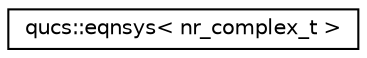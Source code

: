 digraph G
{
  edge [fontname="Helvetica",fontsize="10",labelfontname="Helvetica",labelfontsize="10"];
  node [fontname="Helvetica",fontsize="10",shape=record];
  rankdir="LR";
  Node1 [label="qucs::eqnsys\< nr_complex_t \>",height=0.2,width=0.4,color="black", fillcolor="white", style="filled",URL="$classqucs_1_1eqnsys.html"];
}
